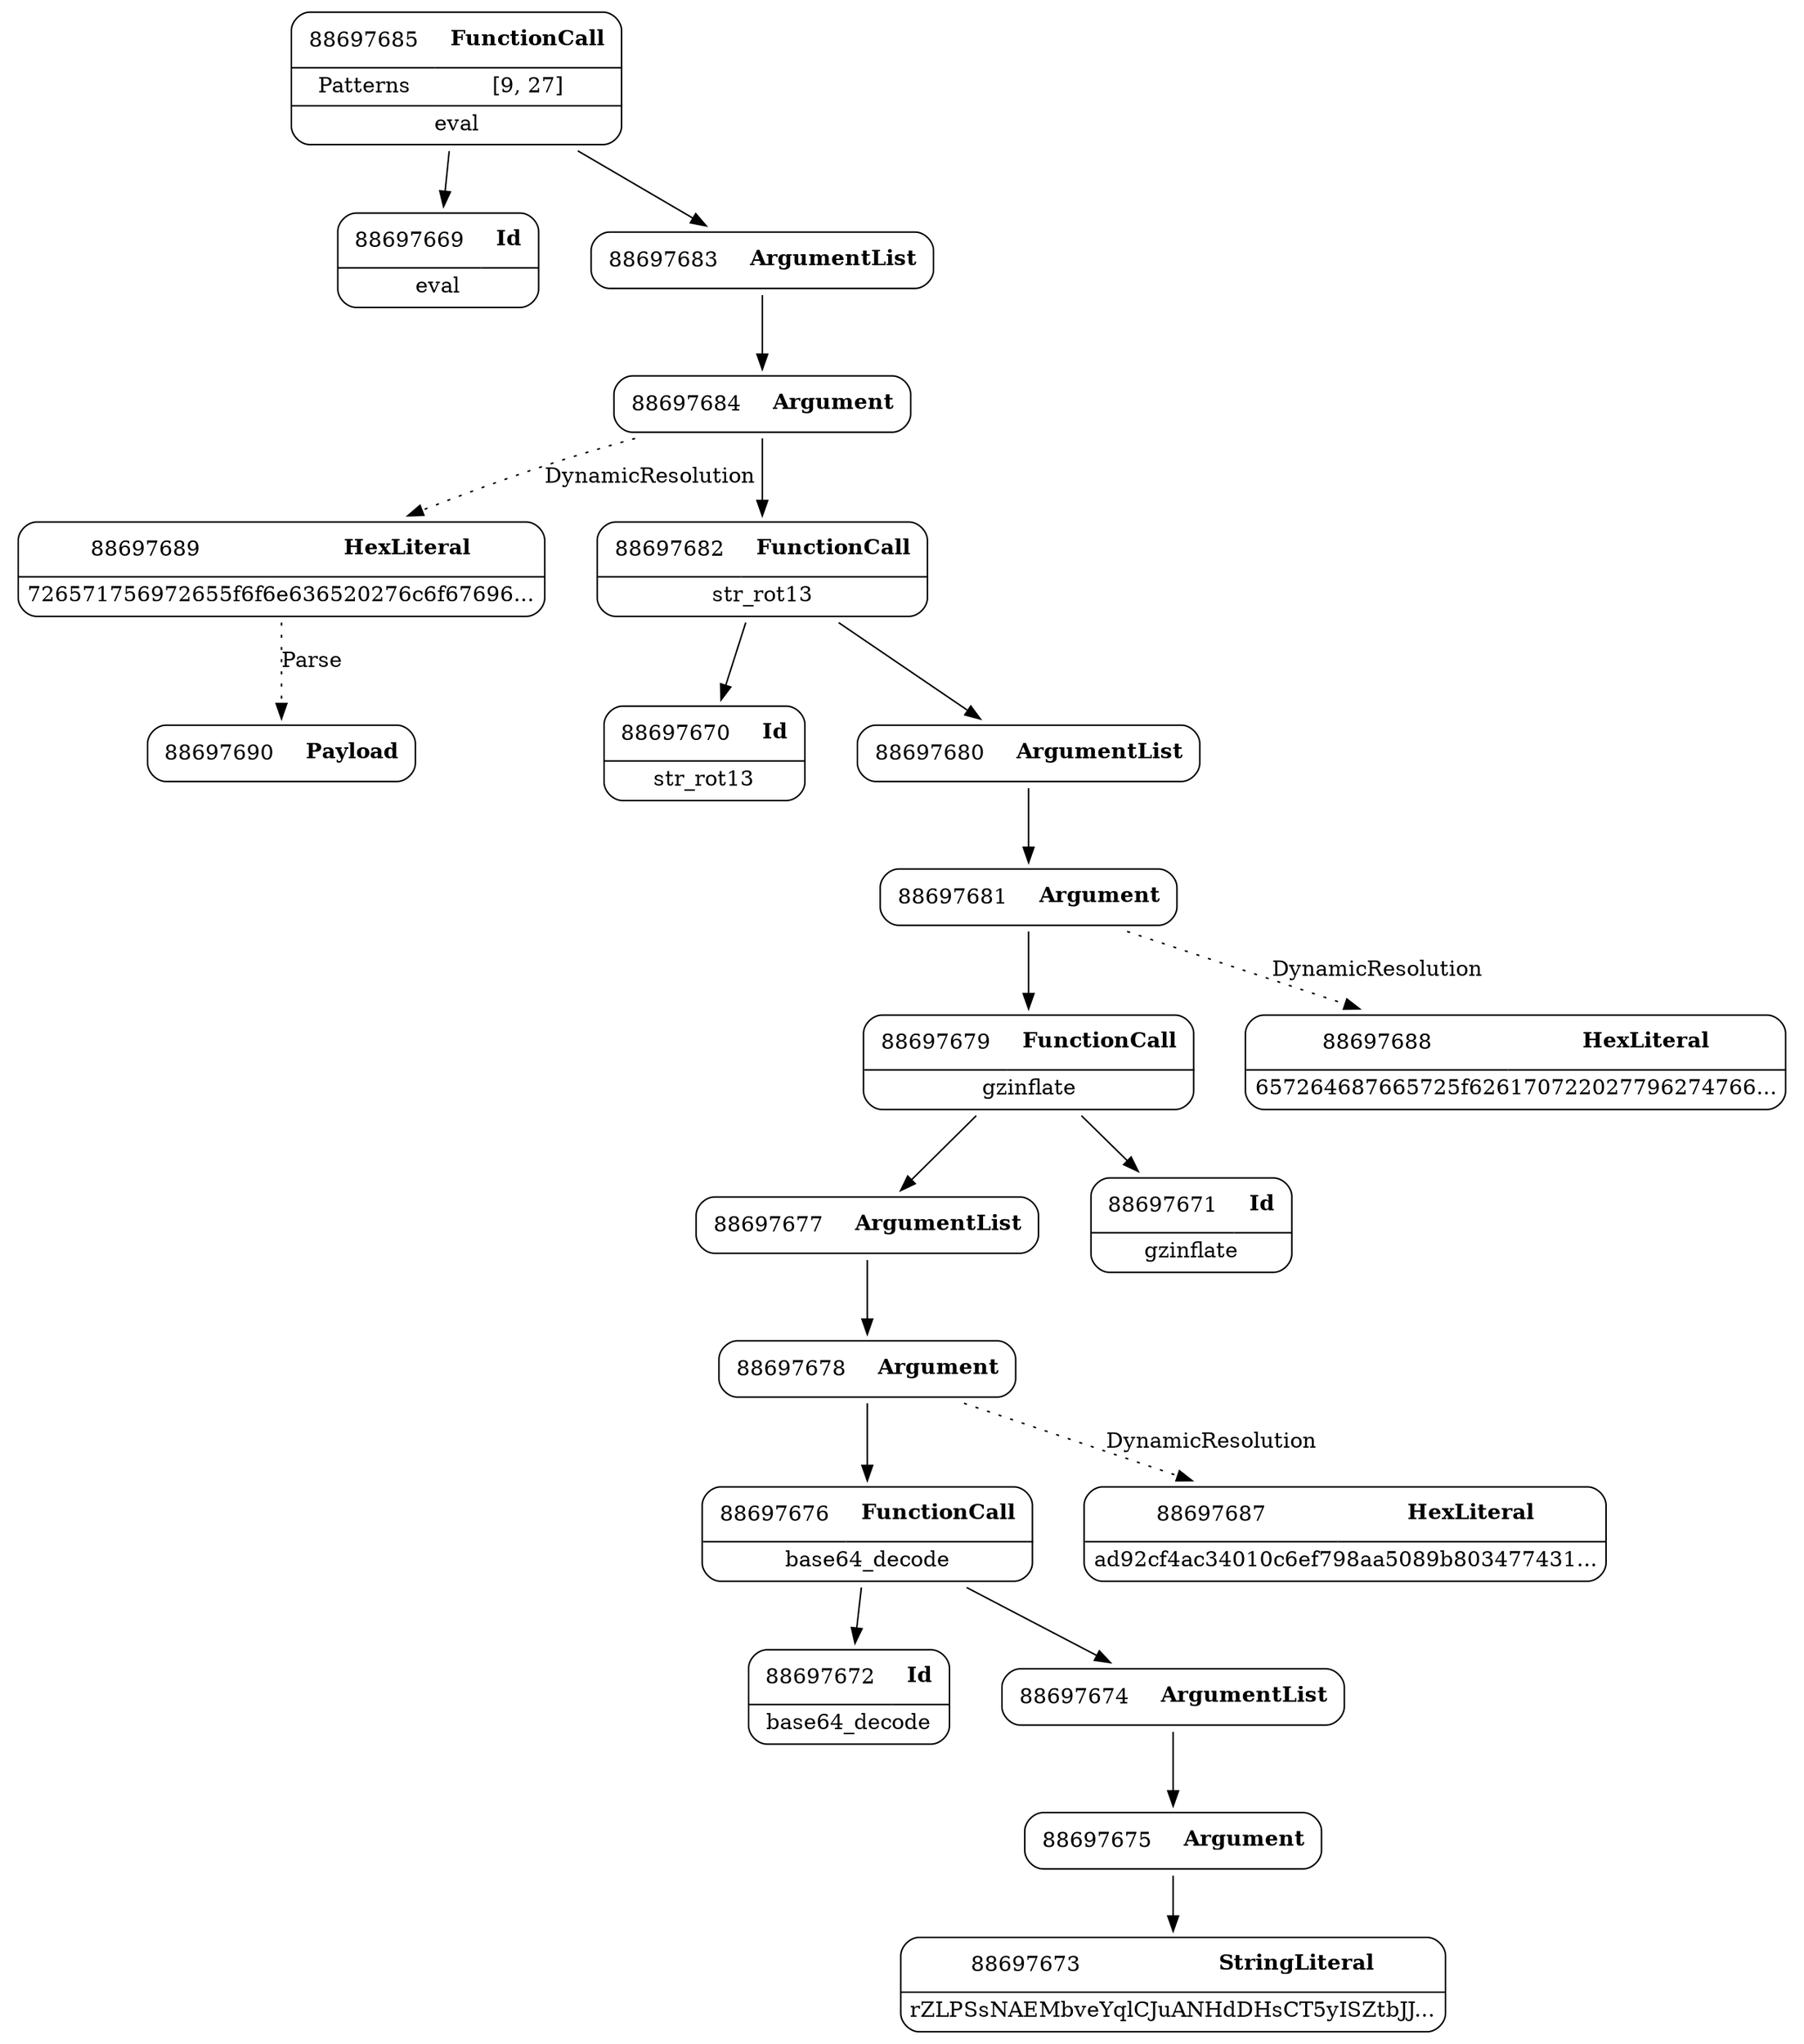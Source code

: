 digraph ast {
node [shape=none];
88697673 [label=<<TABLE border='1' cellspacing='0' cellpadding='10' style='rounded' ><TR><TD border='0'>88697673</TD><TD border='0'><B>StringLiteral</B></TD></TR><HR/><TR><TD border='0' cellpadding='5' colspan='2'>rZLPSsNAEMbveYqlCJuANHdDHsCT5yISZtbJJ...</TD></TR></TABLE>>];
88697672 [label=<<TABLE border='1' cellspacing='0' cellpadding='10' style='rounded' ><TR><TD border='0'>88697672</TD><TD border='0'><B>Id</B></TD></TR><HR/><TR><TD border='0' cellpadding='5' colspan='2'>base64_decode</TD></TR></TABLE>>];
88697675 [label=<<TABLE border='1' cellspacing='0' cellpadding='10' style='rounded' ><TR><TD border='0'>88697675</TD><TD border='0'><B>Argument</B></TD></TR></TABLE>>];
88697675 -> 88697673 [weight=2];
88697674 [label=<<TABLE border='1' cellspacing='0' cellpadding='10' style='rounded' ><TR><TD border='0'>88697674</TD><TD border='0'><B>ArgumentList</B></TD></TR></TABLE>>];
88697674 -> 88697675 [weight=2];
88697677 [label=<<TABLE border='1' cellspacing='0' cellpadding='10' style='rounded' ><TR><TD border='0'>88697677</TD><TD border='0'><B>ArgumentList</B></TD></TR></TABLE>>];
88697677 -> 88697678 [weight=2];
88697676 [label=<<TABLE border='1' cellspacing='0' cellpadding='10' style='rounded' ><TR><TD border='0'>88697676</TD><TD border='0'><B>FunctionCall</B></TD></TR><HR/><TR><TD border='0' cellpadding='5' colspan='2'>base64_decode</TD></TR></TABLE>>];
88697676 -> 88697672 [weight=2];
88697676 -> 88697674 [weight=2];
88697679 [label=<<TABLE border='1' cellspacing='0' cellpadding='10' style='rounded' ><TR><TD border='0'>88697679</TD><TD border='0'><B>FunctionCall</B></TD></TR><HR/><TR><TD border='0' cellpadding='5' colspan='2'>gzinflate</TD></TR></TABLE>>];
88697679 -> 88697671 [weight=2];
88697679 -> 88697677 [weight=2];
88697678 [label=<<TABLE border='1' cellspacing='0' cellpadding='10' style='rounded' ><TR><TD border='0'>88697678</TD><TD border='0'><B>Argument</B></TD></TR></TABLE>>];
88697678 -> 88697676 [weight=2];
88697678 -> 88697687 [style=dotted,label=DynamicResolution];
88697669 [label=<<TABLE border='1' cellspacing='0' cellpadding='10' style='rounded' ><TR><TD border='0'>88697669</TD><TD border='0'><B>Id</B></TD></TR><HR/><TR><TD border='0' cellpadding='5' colspan='2'>eval</TD></TR></TABLE>>];
88697671 [label=<<TABLE border='1' cellspacing='0' cellpadding='10' style='rounded' ><TR><TD border='0'>88697671</TD><TD border='0'><B>Id</B></TD></TR><HR/><TR><TD border='0' cellpadding='5' colspan='2'>gzinflate</TD></TR></TABLE>>];
88697670 [label=<<TABLE border='1' cellspacing='0' cellpadding='10' style='rounded' ><TR><TD border='0'>88697670</TD><TD border='0'><B>Id</B></TD></TR><HR/><TR><TD border='0' cellpadding='5' colspan='2'>str_rot13</TD></TR></TABLE>>];
88697689 [label=<<TABLE border='1' cellspacing='0' cellpadding='10' style='rounded' ><TR><TD border='0'>88697689</TD><TD border='0'><B>HexLiteral</B></TD></TR><HR/><TR><TD border='0' cellpadding='5' colspan='2'>726571756972655f6f6e636520276c6f67696...</TD></TR></TABLE>>];
88697689 -> 88697690 [style=dotted,label=Parse];
88697688 [label=<<TABLE border='1' cellspacing='0' cellpadding='10' style='rounded' ><TR><TD border='0'>88697688</TD><TD border='0'><B>HexLiteral</B></TD></TR><HR/><TR><TD border='0' cellpadding='5' colspan='2'>657264687665725f626170722027796274766...</TD></TR></TABLE>>];
88697690 [label=<<TABLE border='1' cellspacing='0' cellpadding='10' style='rounded' ><TR><TD border='0'>88697690</TD><TD border='0'><B>Payload</B></TD></TR></TABLE>>];
88697681 [label=<<TABLE border='1' cellspacing='0' cellpadding='10' style='rounded' ><TR><TD border='0'>88697681</TD><TD border='0'><B>Argument</B></TD></TR></TABLE>>];
88697681 -> 88697679 [weight=2];
88697681 -> 88697688 [style=dotted,label=DynamicResolution];
88697680 [label=<<TABLE border='1' cellspacing='0' cellpadding='10' style='rounded' ><TR><TD border='0'>88697680</TD><TD border='0'><B>ArgumentList</B></TD></TR></TABLE>>];
88697680 -> 88697681 [weight=2];
88697683 [label=<<TABLE border='1' cellspacing='0' cellpadding='10' style='rounded' ><TR><TD border='0'>88697683</TD><TD border='0'><B>ArgumentList</B></TD></TR></TABLE>>];
88697683 -> 88697684 [weight=2];
88697682 [label=<<TABLE border='1' cellspacing='0' cellpadding='10' style='rounded' ><TR><TD border='0'>88697682</TD><TD border='0'><B>FunctionCall</B></TD></TR><HR/><TR><TD border='0' cellpadding='5' colspan='2'>str_rot13</TD></TR></TABLE>>];
88697682 -> 88697670 [weight=2];
88697682 -> 88697680 [weight=2];
88697685 [label=<<TABLE border='1' cellspacing='0' cellpadding='10' style='rounded' ><TR><TD border='0'>88697685</TD><TD border='0'><B>FunctionCall</B></TD></TR><HR/><TR><TD border='0' cellpadding='5'>Patterns</TD><TD border='0' cellpadding='5'>[9, 27]</TD></TR><HR/><TR><TD border='0' cellpadding='5' colspan='2'>eval</TD></TR></TABLE>>];
88697685 -> 88697669 [weight=2];
88697685 -> 88697683 [weight=2];
88697684 [label=<<TABLE border='1' cellspacing='0' cellpadding='10' style='rounded' ><TR><TD border='0'>88697684</TD><TD border='0'><B>Argument</B></TD></TR></TABLE>>];
88697684 -> 88697682 [weight=2];
88697684 -> 88697689 [style=dotted,label=DynamicResolution];
88697687 [label=<<TABLE border='1' cellspacing='0' cellpadding='10' style='rounded' ><TR><TD border='0'>88697687</TD><TD border='0'><B>HexLiteral</B></TD></TR><HR/><TR><TD border='0' cellpadding='5' colspan='2'>ad92cf4ac34010c6ef798aa5089b803477431...</TD></TR></TABLE>>];
}
